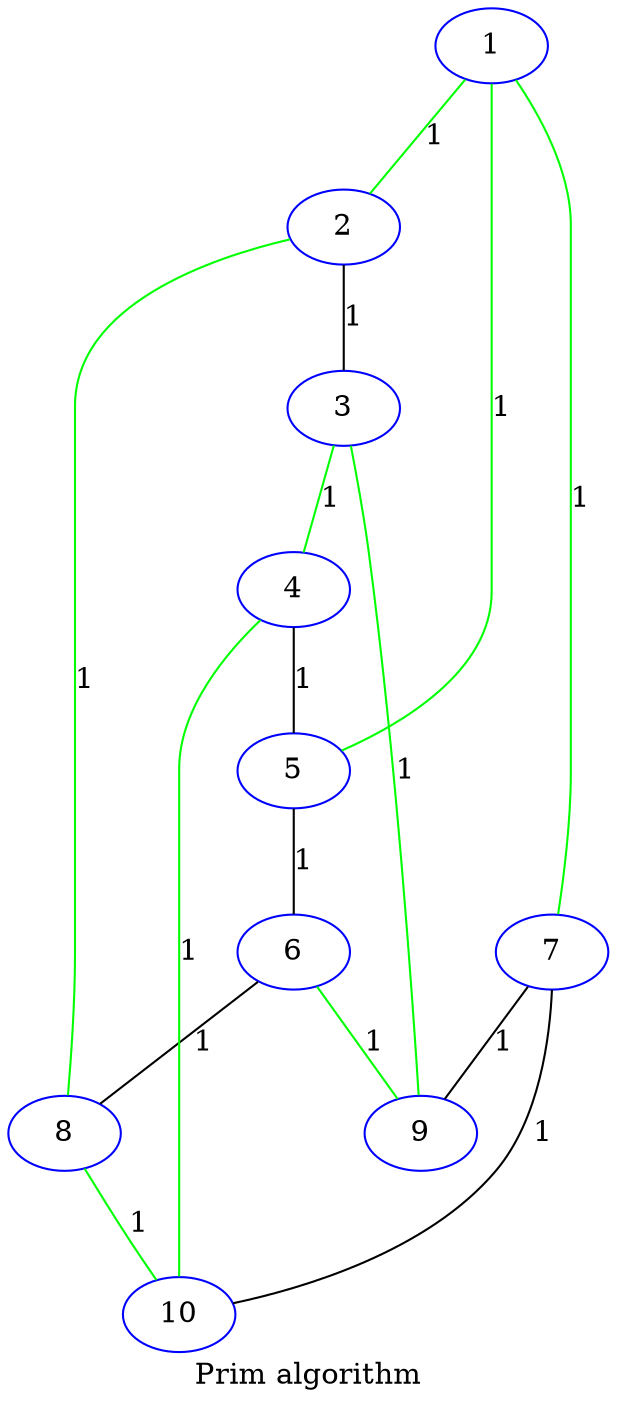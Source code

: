 graph {
label="Prim algorithm"
6 [color=blue]
10 [color=blue]
5 [color=blue]
8 [color=blue]
7 [color=blue]
2 [color=blue]
1 [color=blue]
4 [color=blue]
3 [color=blue]
9 [color=blue]
1--2[label="1",color=green]
1--5[label="1",color=green]
1--7[label="1",color=green]
2--3[label="1"]
2--8[label="1",color=green]
3--4[label="1",color=green]
3--9[label="1",color=green]
4--5[label="1"]
4--10[label="1",color=green]
5--6[label="1"]
6--8[label="1"]
6--9[label="1",color=green]
7--9[label="1"]
7--10[label="1"]
8--10[label="1",color=green]
}